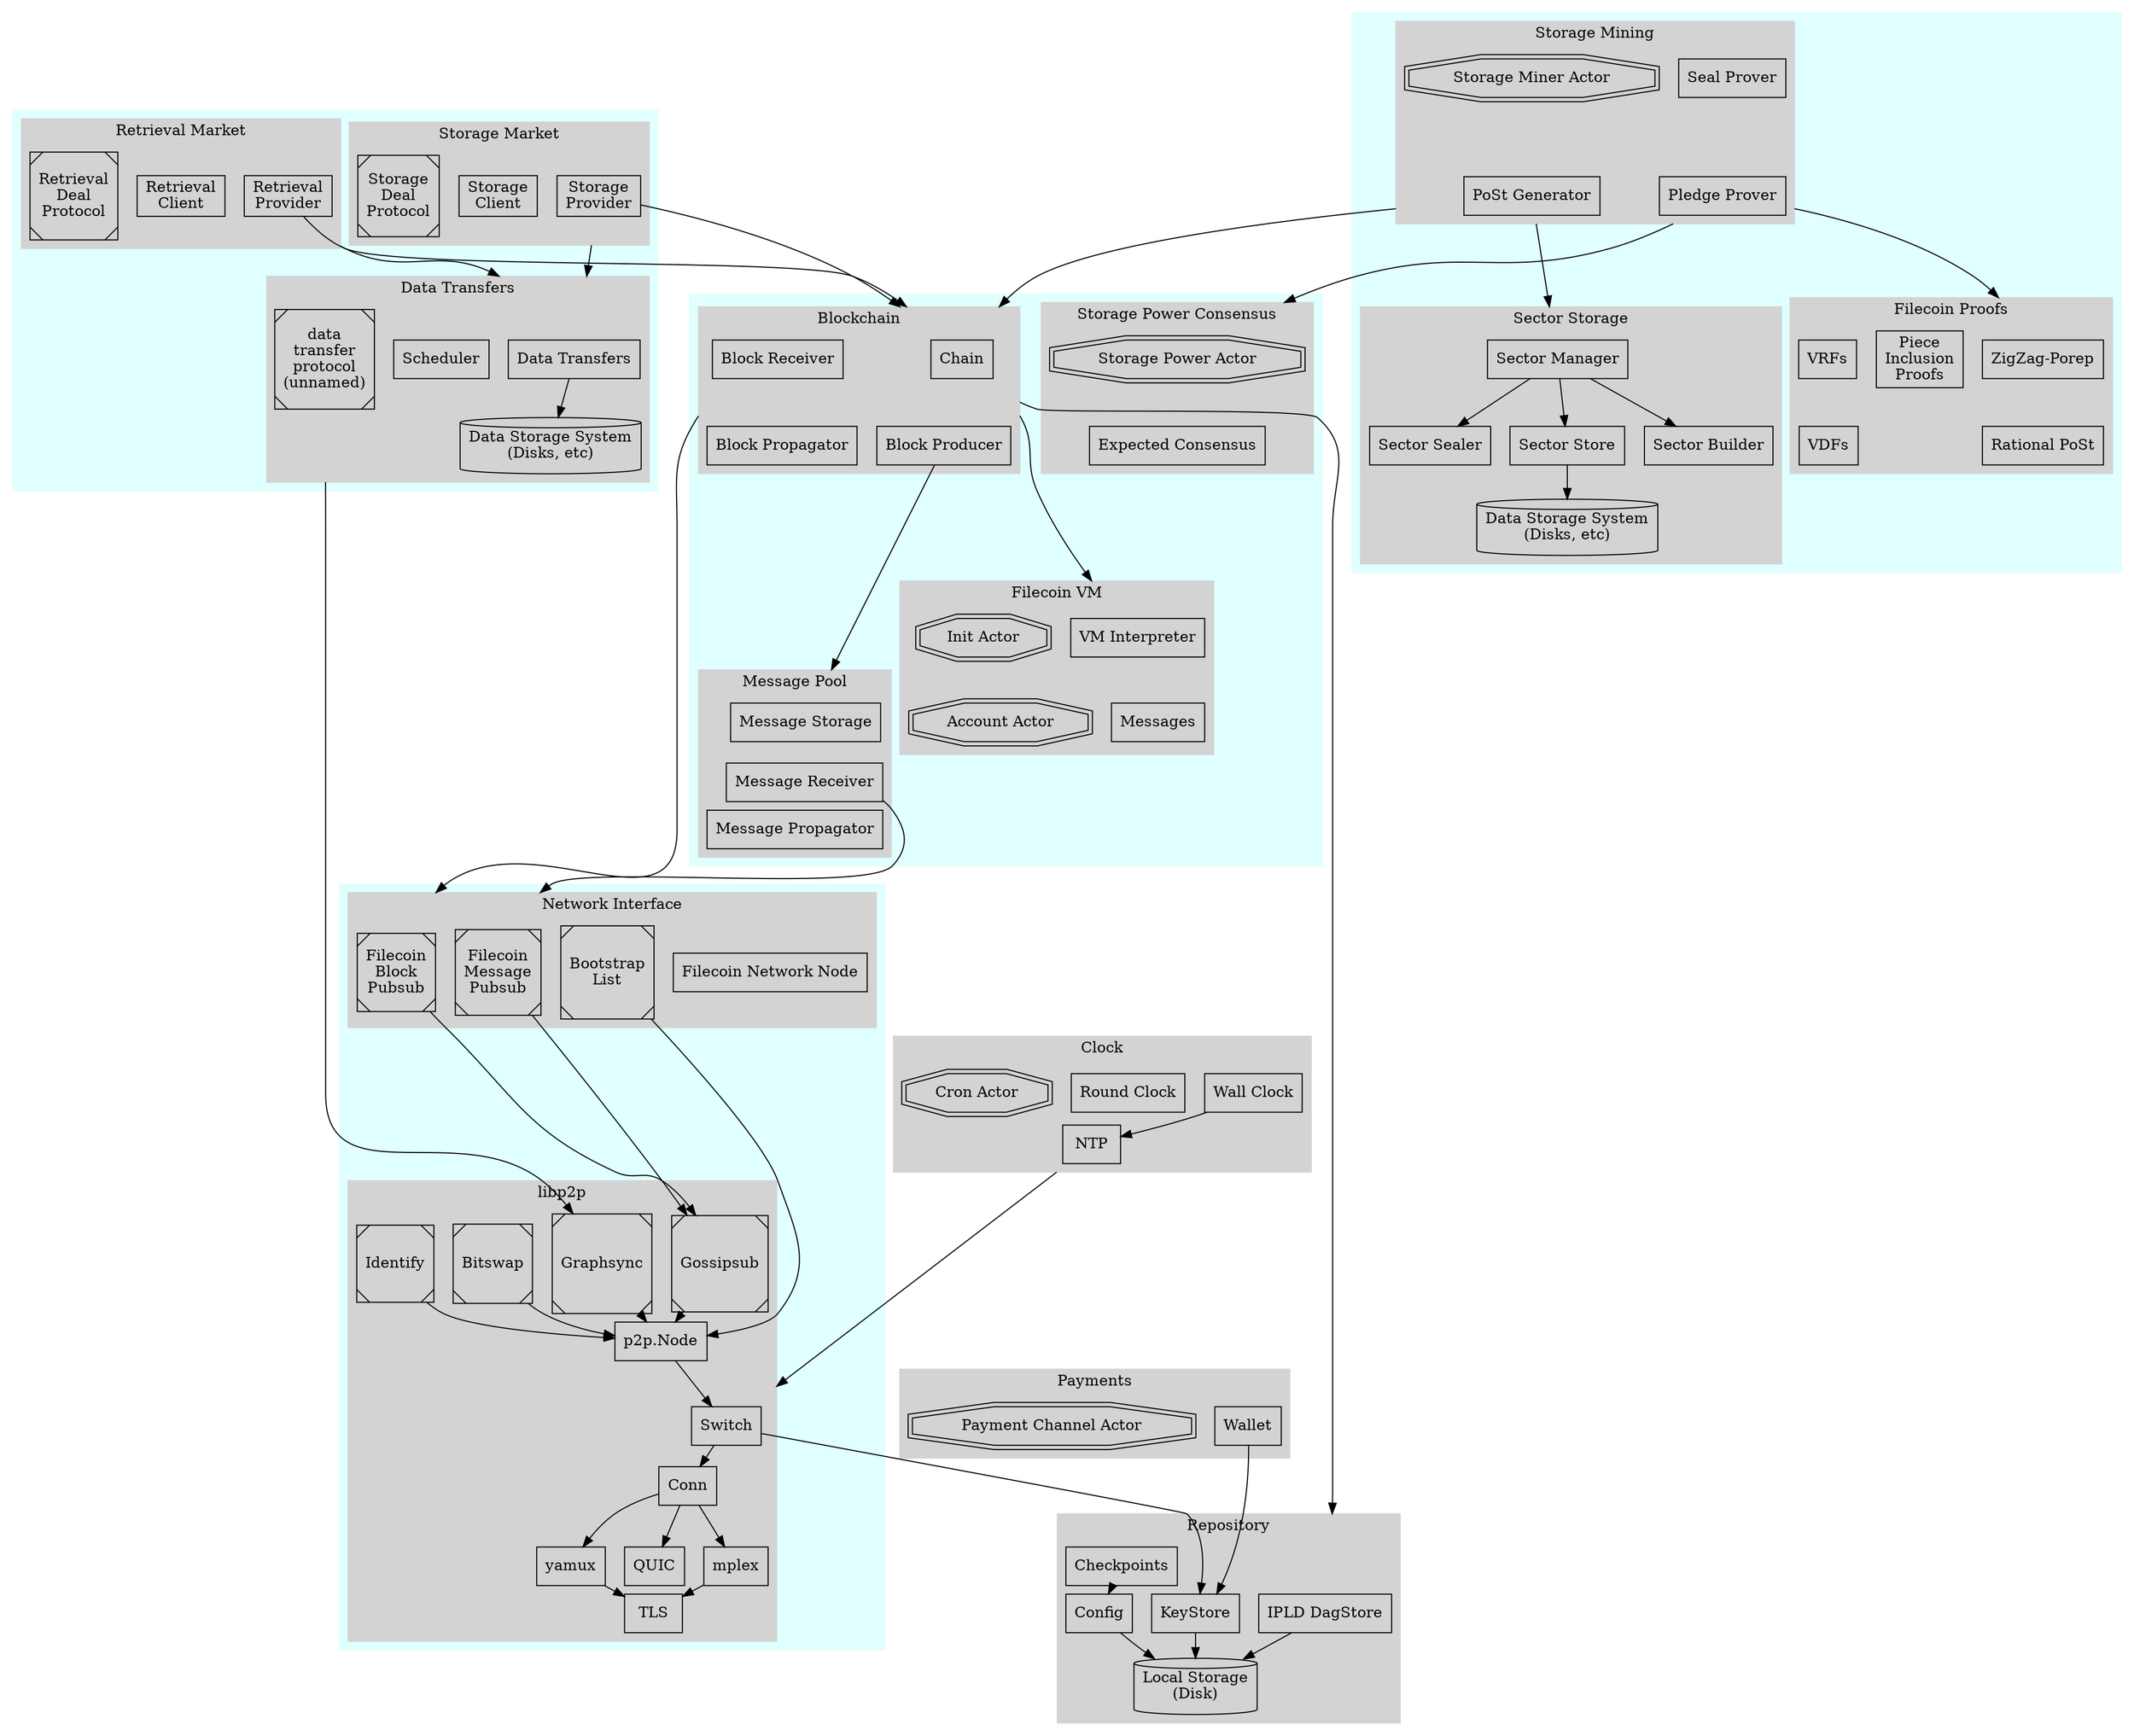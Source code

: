 digraph Filecoin {
  compound=true;
  ranksep=0.1;


  subgraph cluster_blockchain_subgroup {
    color=lightcyan1
    style=filled

    subgraph cluster_blockchain {
      style=filled
      color=lightgrey
      label = "Blockchain"

      { // components
        node [shape=box]
        "Chain"
        "Block Receiver"
        "Block Propagator"
        "Block Producer"
      }

      "Chain" -> "Block Producer" [style=invis]
      "Block Receiver" -> "Block Propagator" [style=invis]
    }

    subgraph cluster_vm {
      style=filled
      color=lightgrey
      label = "Filecoin VM"

      { // components
        node [shape=box]
        "VM Interpreter"
        "Messages"
      }

      { // actors
        node [shape=doubleoctagon]
        "Init Actor"
        "Account Actor"
      }

      "Init Actor" -> "Account Actor" [style=invis]
      "VM Interpreter" -> "Messages" [style=invis]
    }

    subgraph cluster_messagepool {
      style=filled
      color=lightgrey
      label = "Message Pool"

      { // components
        node [shape=box]
        "Message Storage"
        "Message Propagator"
        "Message Receiver"
      }

      "Message Storage" -> "Message Receiver" -> "Message Propagator" [style=invis]
    }


    subgraph cluster_storagepowerconsensus {
      style=filled
      color=lightgrey
      label = "Storage Power Consensus"

      { // components
        node [shape=box]
        "Expected Consensus"
      }

      { // actors
        node [shape=doubleoctagon]
        "Storage Power Actor"
      }

      "Storage Power Actor" -> "Expected Consensus" [style=invis]
    }
  }


  subgraph cluster_payments {
    style=filled
    color=lightgrey
    label = "Payments"

    { // components
      node [shape=box]
      "Wallet"
    }

    { // actors
      node [shape=doubleoctagon]
      "Payment Channel Actor"
    }
  }

  subgraph cluster_markets {
    color=lightcyan1
    style=filled

    subgraph cluster_storagemarket {
      style=filled
      color=lightgrey
      label = "Storage Market"

      { // components
        node [shape=box]
        "Storage Provider" [label="Storage\nProvider"]
        "Storage Client" [label="Storage\nClient"]
      }

      { // libp2p protocols
        node [shape=Msquare]
        "Storage Deal Protocol" [label="Storage\nDeal\nProtocol"]
      }

    }

    subgraph cluster_retrievalmarket {
      style=filled
      color=lightgrey
      label = "Retrieval Market"

      { // components
        node [shape=box]
        "Retrieval Provider" [label="Retrieval\nProvider"]
        "Retrieval Client" [label="Retrieval\nClient"]
      }

      { // libp2p protocols
        node [shape=Msquare]
        "Retrieval Deal Protocol" [label="Retrieval\nDeal\nProtocol"]
      }

    }

    subgraph cluster_datatransfers {
      style=filled
      color=lightgrey
      label = "Data Transfers"

      { // components
        node [shape=box]
        "Data Transfers"
        "Scheduler"
      }

      { // libp2p protocols
        node [shape=Msquare]
        "AuthSwap" [label="data\ntransfer\nprotocol\n(unnamed)"]
      }

      "Disk2" [shape=cylinder, label="Data Storage System\n(Disks, etc)"]

      "Data Transfers" -> "Disk2"

    }
  }

  subgraph cluster_storageminerprocess {
    color=lightcyan1
    style=filled

    subgraph cluster_storagemining {
      style=filled
      color=lightgrey
      label = "Storage Mining"

      { // components
        node [shape=box]
        "Seal Prover"
        "PoSt Generator"
        "Pledge Prover"
      }

      { // actors
        node [shape=doubleoctagon]
        "Storage Miner Actor"
      }

      "Storage Miner Actor" -> "PoSt Generator" [style=invis]
      "Seal Prover" -> "Pledge Prover" [style=invis]
    }

    subgraph cluster_sectorstorage {
      style=filled
      color=lightgrey
      label = "Sector Storage"

      { // components
        node [shape=box]
        "Sector Manager"
        "Sector Store"
        "Sector Builder"
        "Sector Sealer"
      }
      "Disks" [shape=cylinder, label="Data Storage System\n(Disks, etc)"]

      "Sector Manager" -> "Sector Store"
      "Sector Manager" -> "Sector Builder"
      "Sector Manager" -> "Sector Sealer"
      "Sector Store" -> "Disks"
    }

    subgraph cluster_filproofs {
      style=filled
      color=lightgrey
      label = "Filecoin Proofs"

      { // components
        node [shape=box]
        "ZigZag-Porep"
        "Rational PoSt"
        "Piece Inclusion Proofs" [label="Piece\nInclusion\nProofs"]
        "VRFs"
        "VDFs"
      }

      "ZigZag-Porep" -> "Rational PoSt" [style=invis]
      VRFs -> VDFs [style=invis]
    }
  }

  subgraph cluster_clock {
    style=filled
    color=lightgrey
    label = "Clock"

    { // components
      node [shape=box]
      "Wall Clock"
      "NTP"
      "Round Clock"
    }

    { // actors
      node [shape=doubleoctagon]
      "Cron Actor"
    }

    { // libp2p protocols
      node [shape=Msquare]
      "NTP"
    }
    "Wall Clock" -> "NTP"
  }

  subgraph cluster_repository {
    style=filled
    color=lightgrey
    label = "Repository"

    { // components
      node [shape=box]
      "Config"
      "Checkpoints"
      "KeyStore"
      "IPLD DagStore"
    }
    "Local Storage" [shape=cylinder,label="Local Storage\n(Disk)"]

    "Checkpoints" -> "Config"
    "IPLD DagStore" -> "Local Storage"
    "Config" -> "Local Storage"
    "KeyStore" -> "Local Storage"
  }



  subgraph cluster_net {
    color=lightcyan1
    style=filled

    subgraph cluster_network {
      style=filled
      color=lightgrey
      label = "Network Interface"

      { // components
        node [shape=box]
        "Filecoin Network Node"
      }

      { // libp2p protocols
        node [shape=Msquare]
        "Block Pubsub" [label="Filecoin\nBlock\nPubsub"]
        "Message Pubsub" [label="Filecoin\nMessage\nPubsub"]
        "Bootstrap List" [label="Bootstrap\nList"]
      }
    }

    subgraph cluster_libp2p {
      style=filled
      color=lightgrey
      label = "libp2p"

      { // components
        node [shape=box]
        "p2p.Node"
        "Switch"
        "Conn"
        "TLS"
        "QUIC"
        "yamux"
        "mplex"
      }

      { // libp2p protocols
        node [shape=Msquare]
        "Identify"
        "Gossipsub"
        "Graphsync"
        "Bitswap"
      }

      "Identify" -> "p2p.Node"
      "Gossipsub" -> "p2p.Node"
      "Graphsync" -> "p2p.Node"
      "Bitswap" -> "p2p.Node"

      "p2p.Node" -> "Switch"
      "Switch" -> "Conn"
      "Conn" -> "QUIC"
      "Conn" -> "yamux" -> "TLS"
      "Conn" -> "mplex" -> "TLS"
    }
  }



  // cross module links
  {
    edge [minlen=3]
    "PoSt Generator" -> "Sector Manager" [ltail=cluster_storagemining,lhead=cluster_sectorstorage]
    "Chain" -> "VM Interpreter" [ltail=cluster_blockchain, lhead=cluster_vm]
    // "Message Pool" -> "Messages" [ltail=cluster_messagepool]
    // "Chain" -> "Expected Consensus" [ltail=cluster_blockchain, lhead=cluster_storagepowerconsensus]
    "Pledge Prover" -> "Storage Power Actor" [ltail=cluster_storagemining, lhead=cluster_storagepowerconsensus]
    "Block Pubsub" -> "Gossipsub"
    "Message Pubsub" -> "Gossipsub"
    "Storage Provider" -> "Chain" [ltail=cluster_blockchain, lhead=cluster_blockchain]
    "Retrieval Provider" -> "Chain" [ltail=cluster_blockchain, lhead=cluster_blockchain]
    "PoSt Generator" -> "Chain" [ltail=cluster_storagemining, lhead=cluster_blockchain]
    "Chain" -> "IPLD DagStore" [ltail=cluster_blockchain, lhead=cluster_repository]
    "AuthSwap" -> "Graphsync" [ltail=cluster_datatransfers]
    "Storage Provider" -> "Data Transfers" [ltail=cluster_storagemarket, lhead=cluster_datatransfers]
    "Retrieval Provider" -> "Data Transfers" [ltail=cluster_retrievalmarket, lhead=cluster_datatransfers]
    "Block Receiver" -> "Block Pubsub" [ltail=cluster_blockchain, lhead=cluster_network]
    "Message Receiver" -> "Message Pubsub" [ltail=cluster_blockchain, lhead=cluster_network]
    // "Message Storage" -> "IPLD DagStore" [ltail=cluster_blockchain, lhead=cluster_repository]
    "Switch" -> "KeyStore"
    "NTP" -> "Switch" [ltail=cluster_clock, lhead=cluster_libp2p]
    "Bootstrap List" -> "p2p.Node"
    "Block Producer" -> "Message Storage" [lhead=cluster_messagepool]
    "Pledge Prover" -> "ZigZag-Porep" [ltail=cluster_storagemining, lhead=cluster_filproofs]
    "Wallet" -> "KeyStore"
    // "Block Producer" -> "PoSt Generator" [style=dashed]
  }
}
